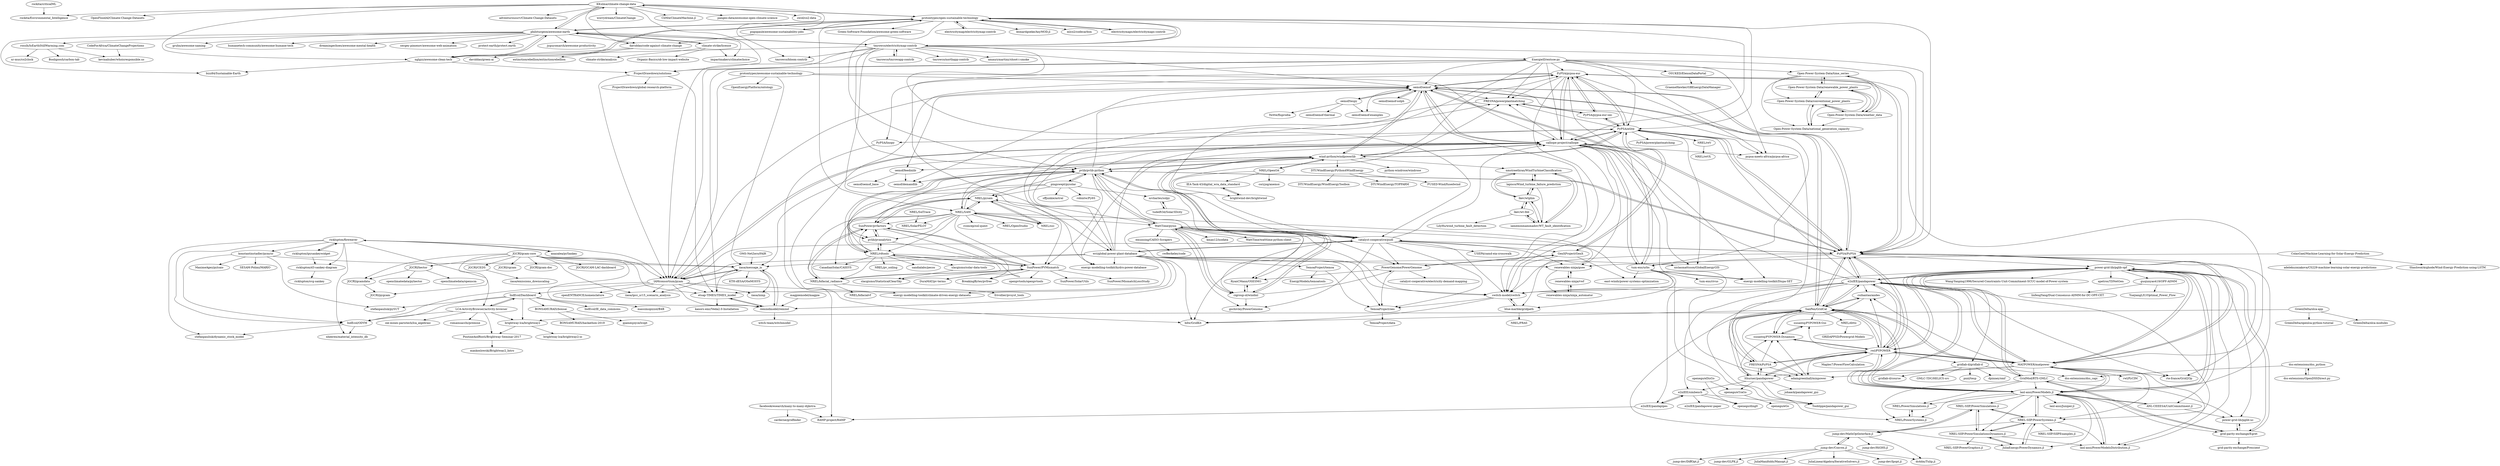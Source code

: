 digraph G {
"EnergieID/entsoe-py" -> "PyPSA/pypsa-eur"
"EnergieID/entsoe-py" -> "oemof/oemof"
"EnergieID/entsoe-py" -> "FRESNA/powerplantmatching"
"EnergieID/entsoe-py" -> "catalyst-cooperative/pudl"
"EnergieID/entsoe-py" -> "calliope-project/calliope"
"EnergieID/entsoe-py" -> "OSUKED/ElexonDataPortal"
"EnergieID/entsoe-py" -> "PyPSA/atlite"
"EnergieID/entsoe-py" -> "Open-Power-System-Data/time_series"
"EnergieID/entsoe-py" -> "PyPSA/PyPSA"
"EnergieID/entsoe-py" -> "etsap-TIMES/TIMES_model"
"EnergieID/entsoe-py" -> "wri/global-power-plant-database"
"EnergieID/entsoe-py" -> "pypsa-meets-africa/pypsa-africa"
"EnergieID/entsoe-py" -> "IAMconsortium/pyam"
"EnergieID/entsoe-py" -> "tum-ens/urbs"
"Open-Power-System-Data/renewable_power_plants" -> "Open-Power-System-Data/national_generation_capacity"
"Open-Power-System-Data/renewable_power_plants" -> "Open-Power-System-Data/weather_data"
"Open-Power-System-Data/renewable_power_plants" -> "Open-Power-System-Data/conventional_power_plants"
"Open-Power-System-Data/renewable_power_plants" -> "Open-Power-System-Data/time_series"
"PyPSA/PyPSA" -> "e2nIEE/pandapower"
"PyPSA/PyPSA" -> "SanPen/GridCal"
"PyPSA/PyPSA" -> "rwl/PYPOWER"
"PyPSA/PyPSA" -> "PyPSA/pypsa-eur"
"PyPSA/PyPSA" -> "PyPSA/atlite"
"PyPSA/PyPSA" -> "calliope-project/calliope"
"PyPSA/PyPSA" -> "MATPOWER/matpower"
"PyPSA/PyPSA" -> "lanl-ansi/PowerModels.jl"
"PyPSA/PyPSA" -> "oemof/oemof"
"PyPSA/PyPSA" -> "power-grid-lib/pglib-opf"
"PyPSA/PyPSA" -> "pvlib/pvlib-python"
"PyPSA/PyPSA" -> "rte-france/Grid2Op" ["e"=1]
"PyPSA/PyPSA" -> "tum-ens/urbs"
"PyPSA/PyPSA" -> "catalyst-cooperative/pudl"
"PyPSA/PyPSA" -> "switch-model/switch"
"PyPSA/pypsa-eur" -> "PyPSA/pypsa-eur-sec"
"PyPSA/pypsa-eur" -> "PyPSA/atlite"
"PyPSA/pypsa-eur" -> "pypsa-meets-africa/pypsa-africa"
"PyPSA/pypsa-eur" -> "PyPSA/PyPSA"
"PyPSA/pypsa-eur" -> "bdw/GridKit"
"PyPSA/pypsa-eur" -> "FRESNA/powerplantmatching"
"PyPSA/pypsa-eur" -> "switch-model/switch"
"PyPSA/pypsa-eur" -> "calliope-project/calliope"
"PyPSA/pypsa-eur" -> "energy-modelling-toolkit/Dispa-SET"
"PyPSA/pypsa-eur" -> "PyPSA/linopy"
"PyPSA/pypsa-eur" -> "oemof/oemof"
"catalyst-cooperative/pudl" -> "gschivley/PowerGenome"
"catalyst-cooperative/pudl" -> "WattTime/pyiso"
"catalyst-cooperative/pudl" -> "switch-model/switch"
"catalyst-cooperative/pudl" -> "wri/global-power-plant-database"
"catalyst-cooperative/pudl" -> "bdw/GridKit"
"catalyst-cooperative/pudl" -> "calliope-project/calliope"
"catalyst-cooperative/pudl" -> "renewables-ninja/gsee"
"catalyst-cooperative/pudl" -> "PowerGenome/PowerGenome"
"catalyst-cooperative/pudl" -> "USEPA/camd-eia-crosswalk"
"catalyst-cooperative/pudl" -> "TemoaProject/oeo"
"catalyst-cooperative/pudl" -> "PyPSA/PyPSA"
"catalyst-cooperative/pudl" -> "IAMconsortium/pyam"
"catalyst-cooperative/pudl" -> "FRESNA/powerplantmatching"
"catalyst-cooperative/pudl" -> "pvlib/pvlib-python"
"catalyst-cooperative/pudl" -> "GenXProject/GenX"
"electricitymaps/electricitymaps-contrib" -> "protontypes/open-sustainable-technology"
"oemof/tespy" -> "fwitte/fluprodia"
"oemof/tespy" -> "oemof/oemof"
"oemof/tespy" -> "oemof/oemof-examples"
"oemof/tespy" -> "oemof/oemof-thermal"
"pvlib/pvlib-python" -> "pvlib/pvanalytics"
"pvlib/pvlib-python" -> "NREL/rdtools"
"pvlib/pvlib-python" -> "wind-python/windpowerlib"
"pvlib/pvlib-python" -> "SunPower/pvfactors"
"pvlib/pvlib-python" -> "oemof/oemof"
"pvlib/pvlib-python" -> "pingswept/pysolar"
"pvlib/pvlib-python" -> "SunPower/PVMismatch"
"pvlib/pvlib-python" -> "NREL/SAM"
"pvlib/pvlib-python" -> "PyPSA/PyPSA"
"pvlib/pvlib-python" -> "cigroup-ol/windml"
"pvlib/pvlib-python" -> "WattTime/pyiso"
"pvlib/pvlib-python" -> "catalyst-cooperative/pudl"
"pvlib/pvlib-python" -> "calliope-project/calliope"
"pvlib/pvlib-python" -> "RyanCMann/OSESMO"
"pvlib/pvlib-python" -> "NREL/pysam"
"renewables-ninja/gsee" -> "renewables-ninja/vwf"
"renewables-ninja/gsee" -> "renewables-ninja/ninja_automator"
"ricklupton/floweaver" -> "ricklupton/ipysankeywidget"
"ricklupton/floweaver" -> "anazalea/pySankey"
"ricklupton/floweaver" -> "stefanpauliuk/dynamic_stock_model"
"ricklupton/floweaver" -> "ricklupton/d3-sankey-diagram"
"ricklupton/floweaver" -> "IndEcol/ODYM"
"ricklupton/floweaver" -> "konstantinstadler/pymrio"
"ricklupton/floweaver" -> "IAMconsortium/pyam"
"ricklupton/floweaver" -> "LCA-ActivityBrowser/activity-browser"
"ricklupton/floweaver" -> "nheeren/material_intensity_db"
"GreenDelta/olca-app" -> "GreenDelta/olca-modules"
"GreenDelta/olca-app" -> "GreenDelta/openlca-python-tutorial"
"GreenDelta/olca-app" -> "brightway-lca/brightway2"
"jump-dev/MathOptInterface.jl" -> "jump-dev/Convex.jl"
"jump-dev/MathOptInterface.jl" -> "ds4dm/Tulip.jl" ["e"=1]
"jump-dev/MathOptInterface.jl" -> "NREL-SIIP/PowerSimulations.jl"
"jump-dev/MathOptInterface.jl" -> "jump-dev/HiGHS.jl" ["e"=1]
"lapisco/Wind_turbine_failure_prediction" -> "lkev/wtphm"
"lapisco/Wind_turbine_failure_prediction" -> "nmstreethran/WindTurbineClassification"
"lapisco/Wind_turbine_failure_prediction" -> "iameminmammadov/WT_fault_identification"
"NREL/OpenOA" -> "IEA-Task-43/digital_wra_data_standard"
"NREL/OpenOA" -> "brightwind-dev/brightwind"
"NREL/OpenOA" -> "wind-python/windpowerlib"
"NREL/OpenOA" -> "coryjog/anemoi"
"KKulma/climate-change-data" -> "OpenFloodAI/Climate-Change-Datasets"
"KKulma/climate-change-data" -> "daviddao/code-against-climate-change"
"KKulma/climate-change-data" -> "protontypes/open-sustainable-technology"
"KKulma/climate-change-data" -> "adventuroussrv/Climate-Change-Datasets"
"KKulma/climate-change-data" -> "rockita/Environmental_Intelligence"
"KKulma/climate-change-data" -> "philsturgeon/awesome-earth"
"KKulma/climate-change-data" -> "ProjectDrawdown/solutions"
"KKulma/climate-change-data" -> "worrydream/ClimateChange" ["e"=1]
"KKulma/climate-change-data" -> "nglgzz/awesome-clean-tech"
"KKulma/climate-change-data" -> "CliMA/ClimateMachine.jl" ["e"=1]
"KKulma/climate-change-data" -> "pangeo-data/awesome-open-climate-science" ["e"=1]
"KKulma/climate-change-data" -> "owid/co2-data" ["e"=1]
"KKulma/climate-change-data" -> "tmrowco/bloom-contrib"
"NREL-SIIP/PowerSimulations.jl" -> "NREL-SIIP/PowerSystems.jl"
"NREL-SIIP/PowerSimulations.jl" -> "NREL-SIIP/PowerSimulationsDynamics.jl"
"NREL-SIIP/PowerSimulations.jl" -> "jump-dev/MathOptInterface.jl"
"e2nIEE/pandapower" -> "PyPSA/PyPSA"
"e2nIEE/pandapower" -> "SanPen/GridCal"
"e2nIEE/pandapower" -> "rwl/PYPOWER"
"e2nIEE/pandapower" -> "power-grid-lib/pglib-opf"
"e2nIEE/pandapower" -> "MATPOWER/matpower"
"e2nIEE/pandapower" -> "lanl-ansi/PowerModels.jl"
"e2nIEE/pandapower" -> "e2nIEE/pandapipes"
"e2nIEE/pandapower" -> "e2nIEE/simbench"
"e2nIEE/pandapower" -> "rte-france/Grid2Op" ["e"=1]
"e2nIEE/pandapower" -> "cuihantao/andes"
"e2nIEE/pandapower" -> "switch-model/switch"
"e2nIEE/pandapower" -> "NREL-SIIP/PowerSystems.jl"
"e2nIEE/pandapower" -> "Tooblippe/pandapower_gui"
"e2nIEE/pandapower" -> "calliope-project/calliope"
"e2nIEE/pandapower" -> "PyPSA/atlite"
"pingswept/pysolar" -> "pvlib/pvlib-python"
"pingswept/pysolar" -> "nrcharles/solpy"
"pingswept/pysolar" -> "sffjunkie/astral" ["e"=1]
"pingswept/pysolar" -> "pvlib/pvanalytics"
"pingswept/pysolar" -> "NREL/rdtools"
"pingswept/pysolar" -> "NREL/pysam"
"pingswept/pysolar" -> "robintw/Py6S" ["e"=1]
"protontypes/awesome-sustainable-technology" -> "IAMconsortium/pyam"
"protontypes/awesome-sustainable-technology" -> "oemof/oemof"
"protontypes/awesome-sustainable-technology" -> "OpenEnergyPlatform/ontology"
"protontypes/awesome-sustainable-technology" -> "iiasa/message_ix"
"protontypes/awesome-sustainable-technology" -> "calliope-project/calliope"
"nglgzz/awesome-clean-tech" -> "philsturgeon/awesome-earth"
"nglgzz/awesome-clean-tech" -> "bizz84/Sustainable-Earth"
"nglgzz/awesome-clean-tech" -> "ProjectDrawdown/solutions"
"nglgzz/awesome-clean-tech" -> "protontypes/open-sustainable-technology"
"protontypes/open-sustainable-technology" -> "philsturgeon/awesome-earth"
"protontypes/open-sustainable-technology" -> "KKulma/climate-change-data"
"protontypes/open-sustainable-technology" -> "pogopaule/awesome-sustainability-jobs"
"protontypes/open-sustainable-technology" -> "PyPSA/PyPSA"
"protontypes/open-sustainable-technology" -> "nglgzz/awesome-clean-tech"
"protontypes/open-sustainable-technology" -> "PyPSA/atlite"
"protontypes/open-sustainable-technology" -> "pvlib/pvlib-python"
"protontypes/open-sustainable-technology" -> "Green-Software-Foundation/awesome-green-software" ["e"=1]
"protontypes/open-sustainable-technology" -> "tmrowco/electricitymap-contrib"
"protontypes/open-sustainable-technology" -> "calliope-project/calliope"
"protontypes/open-sustainable-technology" -> "electricitymap/electricitymap-contrib"
"protontypes/open-sustainable-technology" -> "electricitymaps/electricitymaps-contrib"
"protontypes/open-sustainable-technology" -> "leonardgoeke/AnyMOD.jl"
"protontypes/open-sustainable-technology" -> "mlco2/codecarbon" ["e"=1]
"protontypes/open-sustainable-technology" -> "NREL/SAM"
"tmrowco/electricitymap-contrib" -> "tmrowco/tmrowapp-contrib"
"tmrowco/electricitymap-contrib" -> "philsturgeon/awesome-earth"
"tmrowco/electricitymap-contrib" -> "tmrowco/northapp-contrib"
"tmrowco/electricitymap-contrib" -> "protontypes/open-sustainable-technology"
"tmrowco/electricitymap-contrib" -> "PyPSA/PyPSA"
"tmrowco/electricitymap-contrib" -> "catalyst-cooperative/pudl"
"tmrowco/electricitymap-contrib" -> "tmrowco/bloom-contrib"
"tmrowco/electricitymap-contrib" -> "wri/global-power-plant-database"
"tmrowco/electricitymap-contrib" -> "EnergieID/entsoe-py"
"tmrowco/electricitymap-contrib" -> "amaurymartiny/shoot-i-smoke" ["e"=1]
"tmrowco/electricitymap-contrib" -> "ProjectDrawdown/solutions"
"tmrowco/electricitymap-contrib" -> "oemof/oemof"
"tmrowco/electricitymap-contrib" -> "nglgzz/awesome-clean-tech"
"tmrowco/electricitymap-contrib" -> "pvlib/pvlib-python"
"tmrowco/electricitymap-contrib" -> "IAMconsortium/pyam"
"JGCRI/gcam-core" -> "JGCRI/gcamdata"
"JGCRI/gcam-core" -> "JGCRI/hector"
"JGCRI/gcam-core" -> "JGCRI/pygcam"
"JGCRI/gcam-core" -> "remindmodel/remind"
"JGCRI/gcam-core" -> "IAMconsortium/pyam"
"JGCRI/gcam-core" -> "iiasa/message_ix"
"JGCRI/gcam-core" -> "JGCRI/rgcam"
"JGCRI/gcam-core" -> "etsap-TIMES/TIMES_model"
"JGCRI/gcam-core" -> "JGCRI/gcam-doc"
"JGCRI/gcam-core" -> "JGCRI/CEDS"
"JGCRI/gcam-core" -> "JGCRI/GCAM-LAC-dashboard"
"JGCRI/gcam-core" -> "iiasa/ipcc_sr15_scenario_analysis"
"NREL-SIIP/PowerSystems.jl" -> "NREL-SIIP/PowerSimulations.jl"
"NREL-SIIP/PowerSystems.jl" -> "NREL-SIIP/PowerSimulationsDynamics.jl"
"NREL-SIIP/PowerSystems.jl" -> "lanl-ansi/PowerModels.jl"
"NREL-SIIP/PowerSystems.jl" -> "JuliaEnergy/PowerDynamics.jl"
"NREL-SIIP/PowerSystems.jl" -> "NREL-SIIP/SIIPExamples.jl"
"NREL-SIIP/PowerSystems.jl" -> "lanl-ansi/PowerModelsDistribution.jl"
"NREL-SIIP/PowerSystems.jl" -> "jump-dev/MathOptInterface.jl"
"grid-parity-exchange/Egret" -> "grid-parity-exchange/Prescient"
"grid-parity-exchange/Egret" -> "power-grid-lib/pglib-uc"
"grid-parity-exchange/Egret" -> "power-grid-lib/pglib-opf"
"grid-parity-exchange/Egret" -> "GridMod/RTS-GMLC"
"NREL-SIIP/PowerSimulationsDynamics.jl" -> "NREL-SIIP/PowerSimulations.jl"
"NREL-SIIP/PowerSimulationsDynamics.jl" -> "NREL-SIIP/PowerSystems.jl"
"NREL-SIIP/PowerSimulationsDynamics.jl" -> "JuliaEnergy/PowerDynamics.jl"
"NREL-SIIP/PowerSimulationsDynamics.jl" -> "NREL-SIIP/PowerGraphics.jl"
"NREL-SIIP/PowerSimulationsDynamics.jl" -> "lanl-ansi/PowerModelsDistribution.jl"
"MATPOWER/matpower" -> "rwl/PYPOWER"
"MATPOWER/matpower" -> "power-grid-lib/pglib-opf"
"MATPOWER/matpower" -> "lanl-ansi/PowerModels.jl"
"MATPOWER/matpower" -> "SanPen/GridCal"
"MATPOWER/matpower" -> "e2nIEE/pandapower"
"MATPOWER/matpower" -> "PyPSA/PyPSA"
"MATPOWER/matpower" -> "GridMod/RTS-GMLC"
"MATPOWER/matpower" -> "cuihantao/andes"
"MATPOWER/matpower" -> "lthurner/pandapower"
"MATPOWER/matpower" -> "adamgreenhall/minpower"
"MATPOWER/matpower" -> "rwl/PyCIM"
"MATPOWER/matpower" -> "NREL-SIIP/PowerSystems.jl"
"MATPOWER/matpower" -> "rte-france/Grid2Op" ["e"=1]
"MATPOWER/matpower" -> "lanl-ansi/PowerModelsDistribution.jl"
"MATPOWER/matpower" -> "PyPSA/pypsa-eur"
"FRESNA/PyPSA" -> "lthurner/pandapower"
"FRESNA/PyPSA" -> "adamgreenhall/minpower"
"FRESNA/PyPSA" -> "susantoj/PYPOWER-Dynamics"
"FRESNA/PyPSA" -> "rwl/PYPOWER"
"FRESNA/PyPSA" -> "SanPen/GridCal"
"adamgreenhall/minpower" -> "susantoj/PYPOWER-Dynamics"
"WattTime/pyiso" -> "catalyst-cooperative/pudl"
"WattTime/pyiso" -> "emunsing/CAISO-Scrapers"
"WattTime/pyiso" -> "RyanCMann/OSESMO"
"WattTime/pyiso" -> "gschivley/PowerGenome"
"WattTime/pyiso" -> "kmax12/isodata"
"WattTime/pyiso" -> "cigroup-ol/windml"
"WattTime/pyiso" -> "bdw/GridKit"
"WattTime/pyiso" -> "PowerGenome/PowerGenome"
"WattTime/pyiso" -> "NREL/pysam"
"WattTime/pyiso" -> "switch-model/switch"
"WattTime/pyiso" -> "pvlib/pvlib-python"
"WattTime/pyiso" -> "WattTime/watttime-python-client"
"WattTime/pyiso" -> "blue-marble/gridpath"
"lkev/wt-fdd" -> "lkev/wtphm"
"lkev/wt-fdd" -> "iameminmammadov/WT_fault_identification"
"lkev/wt-fdd" -> "LilyHu/wind_turbine_fault_detection"
"lkev/wtphm" -> "lkev/wt-fdd"
"lkev/wtphm" -> "lapisco/Wind_turbine_failure_prediction"
"lkev/wtphm" -> "nmstreethran/WindTurbineClassification"
"lkev/wtphm" -> "iameminmammadov/WT_fault_identification"
"climate-strike/license" -> "Organic-Basics/ob-low-impact-website"
"climate-strike/license" -> "climate-strike/analysis"
"climate-strike/license" -> "philsturgeon/awesome-earth"
"climate-strike/license" -> "impactmakers/climatechoice"
"PyPSA/pypsa-eur-sec" -> "PyPSA/pypsa-eur"
"PyPSA/pypsa-eur-sec" -> "FRESNA/powerplantmatching"
"PyPSA/pypsa-eur-sec" -> "PyPSA/atlite"
"blue-marble/gridpath" -> "NREL/PRAS"
"blue-marble/gridpath" -> "switch-model/switch"
"oemof/oemof" -> "calliope-project/calliope"
"oemof/oemof" -> "tum-ens/urbs"
"oemof/oemof" -> "wind-python/windpowerlib"
"oemof/oemof" -> "oemof/demandlib"
"oemof/oemof" -> "oemof/oemof-solph"
"oemof/oemof" -> "oemof/tespy"
"oemof/oemof" -> "oemof/feedinlib"
"oemof/oemof" -> "FRESNA/PyPSA"
"oemof/oemof" -> "oemof/oemof-examples"
"oemof/oemof" -> "SanPen/GridCal"
"oemof/oemof" -> "IAMconsortium/pyam"
"oemof/oemof" -> "switch-model/switch"
"oemof/oemof" -> "PyPSA/PyPSA"
"oemof/oemof" -> "FRESNA/powerplantmatching"
"oemof/oemof" -> "PyPSA/pypsa-eur"
"openego/eTraGo" -> "openego/eGo"
"philsturgeon/awesome-earth" -> "protontypes/open-sustainable-technology"
"philsturgeon/awesome-earth" -> "nglgzz/awesome-clean-tech"
"philsturgeon/awesome-earth" -> "daviddao/code-against-climate-change"
"philsturgeon/awesome-earth" -> "KKulma/climate-change-data"
"philsturgeon/awesome-earth" -> "tmrowco/electricitymap-contrib"
"philsturgeon/awesome-earth" -> "rosslh/IsEarthStillWarming.com"
"philsturgeon/awesome-earth" -> "climate-strike/license"
"philsturgeon/awesome-earth" -> "gruhn/awesome-naming" ["e"=1]
"philsturgeon/awesome-earth" -> "bizz84/Sustainable-Earth"
"philsturgeon/awesome-earth" -> "humanetech-community/awesome-humane-tech" ["e"=1]
"philsturgeon/awesome-earth" -> "dreamingechoes/awesome-mental-health" ["e"=1]
"philsturgeon/awesome-earth" -> "impactmakers/climatechoice"
"philsturgeon/awesome-earth" -> "sergey-pimenov/awesome-web-animation" ["e"=1]
"philsturgeon/awesome-earth" -> "protect-earth/protect.earth"
"philsturgeon/awesome-earth" -> "jyguyomarch/awesome-productivity" ["e"=1]
"Open-Power-System-Data/time_series" -> "Open-Power-System-Data/weather_data"
"Open-Power-System-Data/time_series" -> "Open-Power-System-Data/national_generation_capacity"
"Open-Power-System-Data/time_series" -> "Open-Power-System-Data/renewable_power_plants"
"Open-Power-System-Data/time_series" -> "Open-Power-System-Data/conventional_power_plants"
"ricklupton/d3-sankey-diagram" -> "ricklupton/svg-sankey"
"cuihantao/andes" -> "SanPen/GridCal"
"cuihantao/andes" -> "susantoj/PYPOWER-Dynamics"
"renewables-ninja/ninja_automator" -> "renewables-ninja/vwf"
"DTUWindEnergy/Python4WindEnergy" -> "DTUWindEnergy/TOPFARM"
"DTUWindEnergy/Python4WindEnergy" -> "FUSED-Wind/fusedwind"
"DTUWindEnergy/Python4WindEnergy" -> "DTUWindEnergy/WindEnergyToolbox"
"cigroup-ol/windml" -> "RyanCMann/OSESMO"
"cigroup-ol/windml" -> "PowerGenome/PowerGenome"
"cigroup-ol/windml" -> "wind-python/windpowerlib"
"cigroup-ol/windml" -> "WattTime/pyiso"
"cigroup-ol/windml" -> "gschivley/PowerGenome"
"TemoaProject/temoa" -> "TemoaProject/oeo"
"TemoaProject/temoa" -> "EnergyModels/temoatools"
"NREL/SAM" -> "NREL/ssc"
"NREL/SAM" -> "NREL/pysam"
"NREL/SAM" -> "NREL/rdtools"
"NREL/SAM" -> "NREL/bifacial_radiance"
"NREL/SAM" -> "CanadianSolar/CASSYS"
"NREL/SAM" -> "pvlib/pvlib-python"
"NREL/SAM" -> "NREL/SolarPILOT"
"NREL/SAM" -> "SunPower/pvfactors"
"NREL/SAM" -> "SunPower/PVMismatch"
"NREL/SAM" -> "wind-python/windpowerlib"
"NREL/SAM" -> "NREL/PowerSystems.jl"
"NREL/SAM" -> "pvlib/pvanalytics"
"NREL/SAM" -> "rconcep/snl-quest" ["e"=1]
"NREL/SAM" -> "WattTime/pyiso"
"NREL/SAM" -> "NREL/OpenStudio" ["e"=1]
"emunsing/CAISO-Scrapers" -> "cwBerkeley/code"
"SanPen/GridCal" -> "rwl/PYPOWER"
"SanPen/GridCal" -> "e2nIEE/pandapower"
"SanPen/GridCal" -> "PyPSA/PyPSA"
"SanPen/GridCal" -> "lthurner/pandapower"
"SanPen/GridCal" -> "cuihantao/andes"
"SanPen/GridCal" -> "MATPOWER/matpower"
"SanPen/GridCal" -> "FRESNA/PyPSA"
"SanPen/GridCal" -> "susantoj/PYPOWER-Dynamics"
"SanPen/GridCal" -> "lanl-ansi/PowerModels.jl"
"SanPen/GridCal" -> "adamgreenhall/minpower"
"SanPen/GridCal" -> "JuliaEnergy/PowerDynamics.jl"
"SanPen/GridCal" -> "bdw/GridKit"
"SanPen/GridCal" -> "oemof/oemof"
"SanPen/GridCal" -> "NREL/ditto"
"SanPen/GridCal" -> "susantoj/PYPOWER-Gui"
"rwl/PYPOWER" -> "SanPen/GridCal"
"rwl/PYPOWER" -> "susantoj/PYPOWER-Dynamics"
"rwl/PYPOWER" -> "MATPOWER/matpower"
"rwl/PYPOWER" -> "lthurner/pandapower"
"rwl/PYPOWER" -> "e2nIEE/pandapower"
"rwl/PYPOWER" -> "lanl-ansi/PowerModels.jl"
"rwl/PYPOWER" -> "power-grid-lib/pglib-opf"
"rwl/PYPOWER" -> "susantoj/PYPOWER-Gui"
"rwl/PYPOWER" -> "PyPSA/PyPSA"
"rwl/PYPOWER" -> "adamgreenhall/minpower"
"rwl/PYPOWER" -> "FRESNA/PyPSA"
"rwl/PYPOWER" -> "Maples7/PowerFlowCalculation"
"rwl/PYPOWER" -> "gridlab-d/gridlab-d"
"rwl/PYPOWER" -> "GridMod/RTS-GMLC"
"rwl/PYPOWER" -> "cuihantao/andes"
"pogopaule/awesome-sustainability-jobs" -> "protontypes/open-sustainable-technology"
"pogopaule/awesome-sustainability-jobs" -> "daviddao/code-against-climate-change"
"susantoj/PYPOWER-Dynamics" -> "susantoj/PYPOWER-Gui"
"susantoj/PYPOWER-Dynamics" -> "rwl/PYPOWER"
"susantoj/PYPOWER-Gui" -> "susantoj/PYPOWER-Dynamics"
"iameminmammadov/WT_fault_identification" -> "lkev/wtphm"
"iameminmammadov/WT_fault_identification" -> "lkev/wt-fdd"
"iameminmammadov/WT_fault_identification" -> "nmstreethran/WindTurbineClassification"
"electricitymap/electricitymap-contrib" -> "protontypes/open-sustainable-technology"
"gridlab-d/gridlab-d" -> "dss-extensions/dss_capi"
"gridlab-d/gridlab-d" -> "GMLC-TDC/HELICS-src"
"gridlab-d/gridlab-d" -> "pnnl/tesp"
"gridlab-d/gridlab-d" -> "dpinney/omf"
"gridlab-d/gridlab-d" -> "gridlab-d/course"
"tum-ens/urbs" -> "calliope-project/calliope"
"tum-ens/urbs" -> "oemof/oemof"
"tum-ens/urbs" -> "adamgreenhall/minpower"
"tum-ens/urbs" -> "energy-modelling-toolkit/Dispa-SET"
"tum-ens/urbs" -> "switch-model/switch"
"tum-ens/urbs" -> "east-winds/power-systems-optimization"
"tum-ens/urbs" -> "blue-marble/gridpath"
"tum-ens/urbs" -> "tum-ens/rivus"
"ANL-CEEESA/UnitCommitment.jl" -> "power-grid-lib/pglib-uc"
"ANL-CEEESA/UnitCommitment.jl" -> "lanl-ansi/PowerModels.jl"
"guojunyao419/OPF-ADMM" -> "YuejiangLIU/Optimal_Power_Flow"
"guojunyao419/OPF-ADMM" -> "linfengYang/Dual-Consensus-ADMM-for-DC-OPF-CET"
"ColasGael/Machine-Learning-for-Solar-Energy-Prediction" -> "adelekuzmiakova/CS229-machine-learning-solar-energy-predictions"
"ColasGael/Machine-Learning-for-Solar-Energy-Prediction" -> "ShashwatArghode/Wind-Energy-Prediction-using-LSTM"
"ColasGael/Machine-Learning-for-Solar-Energy-Prediction" -> "renewables-ninja/gsee"
"lanl-ansi/PowerModels.jl" -> "power-grid-lib/pglib-opf"
"lanl-ansi/PowerModels.jl" -> "lanl-ansi/PowerModelsDistribution.jl"
"lanl-ansi/PowerModels.jl" -> "NREL/PowerSystems.jl"
"lanl-ansi/PowerModels.jl" -> "NREL-SIIP/PowerSystems.jl"
"lanl-ansi/PowerModels.jl" -> "rwl/PYPOWER"
"lanl-ansi/PowerModels.jl" -> "ANL-CEEESA/UnitCommitment.jl"
"lanl-ansi/PowerModels.jl" -> "MATPOWER/matpower"
"lanl-ansi/PowerModels.jl" -> "JuliaEnergy/PowerDynamics.jl"
"lanl-ansi/PowerModels.jl" -> "NREL-SIIP/PowerSimulations.jl"
"lanl-ansi/PowerModels.jl" -> "grid-parity-exchange/Egret"
"lanl-ansi/PowerModels.jl" -> "NREL/PowerSimulations.jl"
"lanl-ansi/PowerModels.jl" -> "SanPen/GridCal"
"lanl-ansi/PowerModels.jl" -> "e2nIEE/pandapower"
"lanl-ansi/PowerModels.jl" -> "NREL-SIIP/PowerSimulationsDynamics.jl"
"lanl-ansi/PowerModels.jl" -> "lanl-ansi/Juniper.jl" ["e"=1]
"LCA-ActivityBrowser/activity-browser" -> "IndEcol/Dashboard"
"LCA-ActivityBrowser/activity-browser" -> "brightway-lca/brightway2"
"LCA-ActivityBrowser/activity-browser" -> "oie-mines-paristech/lca_algebraic"
"LCA-ActivityBrowser/activity-browser" -> "romainsacchi/premise"
"LCA-ActivityBrowser/activity-browser" -> "PoutineAndRosti/Brightway-Seminar-2017"
"LCA-ActivityBrowser/activity-browser" -> "IndEcol/ODYM"
"daviddao/code-against-climate-change" -> "extinctionrebellion/extinctionrebellion"
"daviddao/code-against-climate-change" -> "daviddao/green-ai"
"PyPSA/atlite" -> "PyPSA/pypsa-eur-sec"
"PyPSA/atlite" -> "niclasmattsson/GlobalEnergyGIS"
"PyPSA/atlite" -> "PyPSA/pypsa-eur"
"PyPSA/atlite" -> "PyPSA/linopy"
"PyPSA/atlite" -> "FRESNA/powerplantmatching"
"PyPSA/atlite" -> "PyPSA/PyPSA"
"PyPSA/atlite" -> "PyPSA/powerplantmatching"
"PyPSA/atlite" -> "GenXProject/GenX"
"PyPSA/atlite" -> "NREL/reV"
"PyPSA/atlite" -> "wind-python/windpowerlib"
"PyPSA/atlite" -> "calliope-project/calliope"
"PyPSA/atlite" -> "pypsa-meets-africa/pypsa-africa"
"PyPSA/linopy" -> "RAMP-project/RAMP"
"SunPower/PVMismatch" -> "NREL/bifacial_radiance"
"SunPower/PVMismatch" -> "SunPower/MismatchLossStudy"
"SunPower/PVMismatch" -> "openpvtools/openpvtools"
"SunPower/PVMismatch" -> "SunPower/SolarUtils"
"SunPower/PVMismatch" -> "SunPower/pvfactors"
"SunPower/PVMismatch" -> "NREL/rdtools"
"SunPower/PVMismatch" -> "DuraMAT/pv-terms"
"SunPower/PVMismatch" -> "BreakingBytes/pvfree"
"NREL/rdtools" -> "pvlib/pvanalytics"
"NREL/rdtools" -> "SunPower/PVMismatch"
"NREL/rdtools" -> "SunPower/pvfactors"
"NREL/rdtools" -> "NREL/bifacial_radiance"
"NREL/rdtools" -> "sandialabs/pecos"
"NREL/rdtools" -> "slacgismo/solar-data-tools"
"NREL/rdtools" -> "NREL/pysam"
"NREL/rdtools" -> "slacgismo/StatisticalClearSky"
"NREL/rdtools" -> "CanadianSolar/CASSYS"
"NREL/rdtools" -> "pvlib/pvlib-python"
"NREL/rdtools" -> "NREL/pv_soiling"
"slacgismo/solar-data-tools" -> "slacgismo/StatisticalClearSky"
"OMS-NetZero/FAIR" -> "iiasa/message_ix"
"PowerGenome/PowerGenome" -> "GenXProject/GenX"
"PowerGenome/PowerGenome" -> "TemoaProject/oeo"
"PowerGenome/PowerGenome" -> "catalyst-cooperative/electricity-demand-mapping"
"PowerGenome/PowerGenome" -> "RyanCMann/OSESMO"
"anazalea/pySankey" -> "ricklupton/floweaver"
"oemof/feedinlib" -> "oemof/demandlib"
"oemof/feedinlib" -> "oemof/oemof_base"
"pvlib/pvanalytics" -> "NREL/rdtools"
"pvlib/pvanalytics" -> "SunPower/pvfactors"
"pvlib/pvanalytics" -> "DuraMAT/pv-terms"
"GenXProject/GenX" -> "PowerGenome/PowerGenome"
"GenXProject/GenX" -> "switch-model/switch"
"GenXProject/GenX" -> "PyPSA/atlite"
"GenXProject/GenX" -> "east-winds/power-systems-optimization"
"JuliaEnergy/PowerDynamics.jl" -> "NREL-SIIP/PowerSimulationsDynamics.jl"
"JuliaEnergy/PowerDynamics.jl" -> "NREL-SIIP/PowerSystems.jl"
"NREL/PowerSimulations.jl" -> "NREL/PowerSystems.jl"
"ProjectDrawdown/solutions" -> "ProjectDrawdown/global-research-platform"
"ProjectDrawdown/solutions" -> "IAMconsortium/pyam"
"ProjectDrawdown/solutions" -> "etsap-TIMES/TIMES_model"
"etsap-TIMES/TIMES_model" -> "remindmodel/remind"
"etsap-TIMES/TIMES_model" -> "kanors-emr/Veda2.0-Installation"
"power-grid-lib/pglib-opf" -> "lanl-ansi/PowerModels.jl"
"power-grid-lib/pglib-opf" -> "power-grid-lib/pglib-uc"
"power-grid-lib/pglib-opf" -> "grid-parity-exchange/Egret"
"power-grid-lib/pglib-opf" -> "MATPOWER/matpower"
"power-grid-lib/pglib-opf" -> "rwl/PYPOWER"
"power-grid-lib/pglib-opf" -> "GridMod/RTS-GMLC"
"power-grid-lib/pglib-opf" -> "e2nIEE/pandapower"
"power-grid-lib/pglib-opf" -> "ANL-CEEESA/UnitCommitment.jl"
"power-grid-lib/pglib-opf" -> "guojunyao419/OPF-ADMM"
"power-grid-lib/pglib-opf" -> "Wang-Yanping1996/Secured-Constraints-Unit-Commitment-SCUC-model-of-Power-system"
"power-grid-lib/pglib-opf" -> "gridlab-d/gridlab-d"
"power-grid-lib/pglib-opf" -> "switch-model/switch"
"power-grid-lib/pglib-opf" -> "apetros/TDNetGen"
"power-grid-lib/pglib-opf" -> "lanl-ansi/PowerModelsDistribution.jl"
"FRESNA/powerplantmatching" -> "PyPSA/pypsa-eur-sec"
"FRESNA/powerplantmatching" -> "energy-modelling-toolkit/hydro-power-database"
"wri/global-power-plant-database" -> "catalyst-cooperative/pudl"
"wri/global-power-plant-database" -> "IAMconsortium/pyam"
"wri/global-power-plant-database" -> "FRESNA/powerplantmatching"
"wri/global-power-plant-database" -> "etsap-TIMES/TIMES_model"
"wri/global-power-plant-database" -> "renewables-ninja/gsee"
"wri/global-power-plant-database" -> "switch-model/switch"
"wri/global-power-plant-database" -> "PyPSA/atlite"
"wri/global-power-plant-database" -> "calliope-project/calliope"
"wri/global-power-plant-database" -> "TemoaProject/temoa"
"wri/global-power-plant-database" -> "remindmodel/remind"
"wri/global-power-plant-database" -> "energy-modelling-toolkit/hydro-power-database"
"wri/global-power-plant-database" -> "energy-modelling-toolkit/climate-driven-energy-datasets"
"wri/global-power-plant-database" -> "TemoaProject/oeo"
"wri/global-power-plant-database" -> "iiasa/message_ix"
"wri/global-power-plant-database" -> "niclasmattsson/GlobalEnergyGIS"
"iiasa/message_ix" -> "remindmodel/remind"
"iiasa/message_ix" -> "IAMconsortium/pyam"
"iiasa/message_ix" -> "iiasa/ixmp"
"iiasa/message_ix" -> "iiasa/ipcc_sr15_scenario_analysis"
"iiasa/message_ix" -> "KTH-dESA/OSeMOSYS"
"iiasa/message_ix" -> "etsap-TIMES/TIMES_model"
"jump-dev/Convex.jl" -> "jump-dev/MathOptInterface.jl"
"jump-dev/Convex.jl" -> "jump-dev/DiffOpt.jl" ["e"=1]
"jump-dev/Convex.jl" -> "ds4dm/Tulip.jl" ["e"=1]
"jump-dev/Convex.jl" -> "jump-dev/GLPK.jl"
"jump-dev/Convex.jl" -> "JuliaManifolds/Manopt.jl" ["e"=1]
"jump-dev/Convex.jl" -> "JuliaLinearAlgebra/IterativeSolvers.jl" ["e"=1]
"jump-dev/Convex.jl" -> "jump-dev/Ipopt.jl"
"NREL/ssc" -> "NREL/SAM"
"NREL/ssc" -> "NREL/pysam"
"IndEcol/Dashboard" -> "IndEcol/ODYM"
"IndEcol/Dashboard" -> "LCA-ActivityBrowser/activity-browser"
"IndEcol/Dashboard" -> "brightway-lca/brightway2"
"IndEcol/Dashboard" -> "BONSAMURAIS/bonsai"
"IndEcol/Dashboard" -> "IndEcol/IE_data_commons"
"IndEcol/Dashboard" -> "stefanpauliuk/pySUT"
"IndEcol/Dashboard" -> "massimopizzol/B4B"
"IndEcol/ODYM" -> "nheeren/material_intensity_db"
"IndEcol/ODYM" -> "stefanpauliuk/dynamic_stock_model"
"JGCRI/CEDS" -> "iiasa/emissions_downscaling"
"SunPower/pvfactors" -> "NREL/bifacial_radiance"
"SunPower/pvfactors" -> "BreakingBytes/pvfree"
"SunPower/pvfactors" -> "pvlib/pvanalytics"
"SunPower/pvfactors" -> "SunPower/PVMismatch"
"SunPower/pvfactors" -> "NREL/pysam"
"wind-python/windpowerlib" -> "oemof/oemof"
"wind-python/windpowerlib" -> "oemof/feedinlib"
"wind-python/windpowerlib" -> "cigroup-ol/windml"
"wind-python/windpowerlib" -> "PyPSA/atlite"
"wind-python/windpowerlib" -> "calliope-project/calliope"
"wind-python/windpowerlib" -> "pvlib/pvlib-python"
"wind-python/windpowerlib" -> "DTUWindEnergy/Python4WindEnergy"
"wind-python/windpowerlib" -> "NREL/OpenOA"
"wind-python/windpowerlib" -> "PyPSA/pypsa-eur"
"wind-python/windpowerlib" -> "nmstreethran/WindTurbineClassification"
"wind-python/windpowerlib" -> "oemof/demandlib"
"wind-python/windpowerlib" -> "python-windrose/windrose" ["e"=1]
"IAMconsortium/pyam" -> "iiasa/message_ix"
"IAMconsortium/pyam" -> "iiasa/ipcc_sr15_scenario_analysis"
"IAMconsortium/pyam" -> "calliope-project/calliope"
"IAMconsortium/pyam" -> "remindmodel/remind"
"IAMconsortium/pyam" -> "etsap-TIMES/TIMES_model"
"IAMconsortium/pyam" -> "iiasa/ixmp"
"IAMconsortium/pyam" -> "IndEcol/ODYM"
"IAMconsortium/pyam" -> "openENTRANCE/nomenclature"
"IAMconsortium/pyam" -> "energy-modelling-toolkit/climate-driven-energy-datasets"
"IAMconsortium/pyam" -> "IndEcol/Dashboard"
"brightway-lca/brightway2" -> "brightway-lca/brightway2-io"
"brightway-lca/brightway2" -> "PoutineAndRosti/Brightway-Seminar-2017"
"PoutineAndRosti/Brightway-Seminar-2017" -> "maxkoslowski/Brightway2_Intro"
"rockita/criticalML" -> "rockita/Environmental_Intelligence"
"ricklupton/ipysankeywidget" -> "ricklupton/d3-sankey-diagram"
"ricklupton/ipysankeywidget" -> "ricklupton/floweaver"
"BONSAMURAIS/bonsai" -> "pjamesjoyce/lcopt"
"BONSAMURAIS/bonsai" -> "BONSAMURAIS/hackathon-2019"
"oemof/oemof-solph" -> "oemof/oemof"
"lthurner/pandapower" -> "FRESNA/PyPSA"
"lthurner/pandapower" -> "susantoj/PYPOWER-Dynamics"
"lthurner/pandapower" -> "rwl/PYPOWER"
"lthurner/pandapower" -> "SanPen/GridCal"
"lthurner/pandapower" -> "johaack/pandapower_gui"
"lthurner/pandapower" -> "e2nIEE/simbench"
"lthurner/pandapower" -> "Tooblippe/pandapower_gui"
"lthurner/pandapower" -> "openego/eTraGo"
"power-grid-lib/pglib-uc" -> "grid-parity-exchange/Egret"
"calliope-project/calliope" -> "tum-ens/urbs"
"calliope-project/calliope" -> "oemof/oemof"
"calliope-project/calliope" -> "IAMconsortium/pyam"
"calliope-project/calliope" -> "renewables-ninja/gsee"
"calliope-project/calliope" -> "FRESNA/powerplantmatching"
"calliope-project/calliope" -> "PyPSA/PyPSA"
"calliope-project/calliope" -> "switch-model/switch"
"calliope-project/calliope" -> "PyPSA/pypsa-eur"
"calliope-project/calliope" -> "PyPSA/atlite"
"calliope-project/calliope" -> "energy-modelling-toolkit/hydro-power-database"
"calliope-project/calliope" -> "iiasa/message_ix"
"calliope-project/calliope" -> "wind-python/windpowerlib"
"calliope-project/calliope" -> "energy-modelling-toolkit/Dispa-SET"
"calliope-project/calliope" -> "niclasmattsson/GlobalEnergyGIS"
"calliope-project/calliope" -> "pypsa-meets-africa/pypsa-africa"
"NREL/PowerSystems.jl" -> "NREL/PowerSimulations.jl"
"NREL/ditto" -> "GRIDAPPSD/Powergrid-Models"
"lanl-ansi/PowerModelsDistribution.jl" -> "lanl-ansi/PowerModels.jl"
"e2nIEE/pandapipes" -> "e2nIEE/simbench"
"e2nIEE/pandapipes" -> "RAMP-project/RAMP"
"GridMod/RTS-GMLC" -> "grid-parity-exchange/Egret"
"GridMod/RTS-GMLC" -> "power-grid-lib/pglib-uc"
"GridMod/RTS-GMLC" -> "power-grid-lib/pglib-opf"
"GridMod/RTS-GMLC" -> "NREL/PowerSimulations.jl"
"GridMod/RTS-GMLC" -> "NREL/PowerSystems.jl"
"GridMod/RTS-GMLC" -> "lanl-ansi/PowerModels.jl"
"magpiemodel/magpie" -> "remindmodel/remind"
"tmrowco/tmrowapp-contrib" -> "tmrowco/electricitymap-contrib"
"konstantinstadler/pymrio" -> "MaximeAgez/pylcaio"
"konstantinstadler/pymrio" -> "SESAM-Polimi/MARIO"
"konstantinstadler/pymrio" -> "IndEcol/ODYM"
"konstantinstadler/pymrio" -> "iiasa/message_ix"
"konstantinstadler/pymrio" -> "stefanpauliuk/pySUT"
"RyanCMann/OSESMO" -> "cigroup-ol/windml"
"Open-Power-System-Data/weather_data" -> "Open-Power-System-Data/renewable_power_plants"
"Open-Power-System-Data/weather_data" -> "Open-Power-System-Data/national_generation_capacity"
"Open-Power-System-Data/weather_data" -> "Open-Power-System-Data/conventional_power_plants"
"Open-Power-System-Data/weather_data" -> "Open-Power-System-Data/time_series"
"NREL/SolTrace" -> "NREL/SolarPILOT"
"TemoaProject/oeo" -> "TemoaProject/data"
"e2nIEE/simbench" -> "e2nIEE/pandapower-paper"
"e2nIEE/simbench" -> "openego/ding0"
"e2nIEE/simbench" -> "Tooblippe/pandapower_gui"
"e2nIEE/simbench" -> "e2nIEE/pandapipes"
"switch-model/switch" -> "blue-marble/gridpath"
"switch-model/switch" -> "TemoaProject/oeo"
"switch-model/switch" -> "bdw/GridKit"
"facebookresearch/many-to-many-dijkstra" -> "carderne/gridfinder"
"facebookresearch/many-to-many-dijkstra" -> "RAMP-project/RAMP"
"NREL/pysam" -> "SunPower/pvfactors"
"NREL/pysam" -> "NREL/SAM"
"NREL/pysam" -> "SunPower/PVMismatch"
"NREL/pysam" -> "NREL/ssc"
"dss-extensions/dss_python" -> "dss-extensions/dss_capi"
"dss-extensions/dss_python" -> "dss-extensions/OpenDSSDirect.py"
"OSUKED/ElexonDataPortal" -> "GraemeHawker/GBEnergyDataManager"
"Open-Power-System-Data/conventional_power_plants" -> "Open-Power-System-Data/national_generation_capacity"
"Open-Power-System-Data/conventional_power_plants" -> "Open-Power-System-Data/renewable_power_plants"
"Open-Power-System-Data/conventional_power_plants" -> "Open-Power-System-Data/weather_data"
"JGCRI/hector" -> "openclimatedata/pyhector"
"JGCRI/hector" -> "openclimatedata/openscm"
"JGCRI/hector" -> "JGCRI/gcamdata"
"CodeForAfrica/ClimateChangeProjections" -> "kevinahuber/whoisresponsible.us"
"nrcharles/solpy" -> "tudelft3d/Solar3Dcity"
"NREL/bifacial_radiance" -> "SunPower/PVMismatch"
"NREL/bifacial_radiance" -> "SunPower/pvfactors"
"NREL/bifacial_radiance" -> "NREL/bifacialvf"
"NREL/bifacial_radiance" -> "frivollier/pvsyst_tools"
"remindmodel/remind" -> "iiasa/message_ix"
"remindmodel/remind" -> "etsap-TIMES/TIMES_model"
"remindmodel/remind" -> "witch-team/witchmodel"
"rosslh/IsEarthStillWarming.com" -> "xr-muc/co2clock"
"rosslh/IsEarthStillWarming.com" -> "kevinahuber/whoisresponsible.us"
"rosslh/IsEarthStillWarming.com" -> "Booligoosh/carbon-tab"
"NREL/reV" -> "NREL/reVX"
"nmstreethran/WindTurbineClassification" -> "lkev/wtphm"
"nmstreethran/WindTurbineClassification" -> "lapisco/Wind_turbine_failure_prediction"
"nmstreethran/WindTurbineClassification" -> "iameminmammadov/WT_fault_identification"
"dss-extensions/OpenDSSDirect.py" -> "dss-extensions/dss_python"
"IEA-Task-43/digital_wra_data_standard" -> "brightwind-dev/brightwind"
"brightwind-dev/brightwind" -> "IEA-Task-43/digital_wra_data_standard"
"JGCRI/gcamdata" -> "JGCRI/pygcam"
"openego/eDisGo" -> "openego/eTraGo"
"openego/eDisGo" -> "openego/ding0"
"tudelft3d/Solar3Dcity" -> "nrcharles/solpy"
"Open-Power-System-Data/national_generation_capacity" -> "Open-Power-System-Data/conventional_power_plants"
"renewables-ninja/vwf" -> "renewables-ninja/ninja_automator"
"renewables-ninja/vwf" -> "renewables-ninja/gsee"
"EnergieID/entsoe-py" ["l"="25.891,-18.809"]
"PyPSA/pypsa-eur" ["l"="25.952,-18.824"]
"oemof/oemof" ["l"="25.952,-18.81"]
"FRESNA/powerplantmatching" ["l"="25.923,-18.792"]
"catalyst-cooperative/pudl" ["l"="25.912,-18.829"]
"calliope-project/calliope" ["l"="25.926,-18.804"]
"OSUKED/ElexonDataPortal" ["l"="25.869,-18.78"]
"PyPSA/atlite" ["l"="25.938,-18.816"]
"Open-Power-System-Data/time_series" ["l"="25.746,-18.861"]
"PyPSA/PyPSA" ["l"="25.968,-18.842"]
"etsap-TIMES/TIMES_model" ["l"="25.855,-18.756"]
"wri/global-power-plant-database" ["l"="25.895,-18.785"]
"pypsa-meets-africa/pypsa-africa" ["l"="25.912,-18.81"]
"IAMconsortium/pyam" ["l"="25.868,-18.752"]
"tum-ens/urbs" ["l"="25.939,-18.833"]
"Open-Power-System-Data/renewable_power_plants" ["l"="25.722,-18.879"]
"Open-Power-System-Data/national_generation_capacity" ["l"="25.726,-18.868"]
"Open-Power-System-Data/weather_data" ["l"="25.717,-18.862"]
"Open-Power-System-Data/conventional_power_plants" ["l"="25.708,-18.873"]
"e2nIEE/pandapower" ["l"="26.013,-18.847"]
"SanPen/GridCal" ["l"="26.015,-18.863"]
"rwl/PYPOWER" ["l"="26.033,-18.866"]
"MATPOWER/matpower" ["l"="26.034,-18.848"]
"lanl-ansi/PowerModels.jl" ["l"="26.059,-18.854"]
"power-grid-lib/pglib-opf" ["l"="26.051,-18.832"]
"pvlib/pvlib-python" ["l"="25.912,-18.882"]
"rte-france/Grid2Op" ["l"="24.454,31.991"]
"switch-model/switch" ["l"="25.95,-18.841"]
"PyPSA/pypsa-eur-sec" ["l"="25.944,-18.795"]
"bdw/GridKit" ["l"="25.96,-18.858"]
"energy-modelling-toolkit/Dispa-SET" ["l"="25.926,-18.822"]
"PyPSA/linopy" ["l"="25.972,-18.876"]
"gschivley/PowerGenome" ["l"="25.918,-18.861"]
"WattTime/pyiso" ["l"="25.938,-18.884"]
"renewables-ninja/gsee" ["l"="25.946,-18.752"]
"PowerGenome/PowerGenome" ["l"="25.903,-18.86"]
"USEPA/camd-eia-crosswalk" ["l"="25.903,-18.8"]
"TemoaProject/oeo" ["l"="25.892,-18.825"]
"GenXProject/GenX" ["l"="25.918,-18.844"]
"electricitymaps/electricitymaps-contrib" ["l"="25.811,-18.891"]
"protontypes/open-sustainable-technology" ["l"="25.837,-18.87"]
"oemof/tespy" ["l"="25.995,-18.773"]
"fwitte/fluprodia" ["l"="26.017,-18.753"]
"oemof/oemof-examples" ["l"="25.974,-18.776"]
"oemof/oemof-thermal" ["l"="26.025,-18.765"]
"pvlib/pvanalytics" ["l"="25.9,-18.93"]
"NREL/rdtools" ["l"="25.918,-18.946"]
"wind-python/windpowerlib" ["l"="25.967,-18.806"]
"SunPower/pvfactors" ["l"="25.914,-18.935"]
"pingswept/pysolar" ["l"="25.879,-18.933"]
"SunPower/PVMismatch" ["l"="25.9,-18.948"]
"NREL/SAM" ["l"="25.927,-18.913"]
"cigroup-ol/windml" ["l"="25.938,-18.857"]
"RyanCMann/OSESMO" ["l"="25.927,-18.872"]
"NREL/pysam" ["l"="25.911,-18.919"]
"renewables-ninja/vwf" ["l"="25.95,-18.73"]
"renewables-ninja/ninja_automator" ["l"="25.96,-18.72"]
"ricklupton/floweaver" ["l"="25.804,-18.645"]
"ricklupton/ipysankeywidget" ["l"="25.785,-18.619"]
"anazalea/pySankey" ["l"="25.813,-18.611"]
"stefanpauliuk/dynamic_stock_model" ["l"="25.789,-18.662"]
"ricklupton/d3-sankey-diagram" ["l"="25.784,-18.596"]
"IndEcol/ODYM" ["l"="25.804,-18.682"]
"konstantinstadler/pymrio" ["l"="25.828,-18.675"]
"LCA-ActivityBrowser/activity-browser" ["l"="25.76,-18.653"]
"nheeren/material_intensity_db" ["l"="25.802,-18.664"]
"GreenDelta/olca-app" ["l"="25.694,-18.593"]
"GreenDelta/olca-modules" ["l"="25.669,-18.583"]
"GreenDelta/openlca-python-tutorial" ["l"="25.685,-18.568"]
"brightway-lca/brightway2" ["l"="25.732,-18.631"]
"jump-dev/MathOptInterface.jl" ["l"="26.166,-18.841"]
"jump-dev/Convex.jl" ["l"="26.209,-18.837"]
"ds4dm/Tulip.jl" ["l"="27.906,41.881"]
"NREL-SIIP/PowerSimulations.jl" ["l"="26.129,-18.846"]
"jump-dev/HiGHS.jl" ["l"="27.855,41.872"]
"lapisco/Wind_turbine_failure_prediction" ["l"="25.982,-18.676"]
"lkev/wtphm" ["l"="25.996,-18.668"]
"nmstreethran/WindTurbineClassification" ["l"="25.984,-18.696"]
"iameminmammadov/WT_fault_identification" ["l"="25.984,-18.662"]
"NREL/OpenOA" ["l"="25.996,-18.751"]
"IEA-Task-43/digital_wra_data_standard" ["l"="26.021,-18.721"]
"brightwind-dev/brightwind" ["l"="26.005,-18.721"]
"coryjog/anemoi" ["l"="26.021,-18.735"]
"KKulma/climate-change-data" ["l"="25.773,-18.873"]
"OpenFloodAI/Climate-Change-Datasets" ["l"="25.729,-18.906"]
"daviddao/code-against-climate-change" ["l"="25.756,-18.911"]
"adventuroussrv/Climate-Change-Datasets" ["l"="25.745,-18.891"]
"rockita/Environmental_Intelligence" ["l"="25.693,-18.927"]
"philsturgeon/awesome-earth" ["l"="25.762,-18.842"]
"ProjectDrawdown/solutions" ["l"="25.815,-18.797"]
"worrydream/ClimateChange" ["l"="16.876,-31.807"]
"nglgzz/awesome-clean-tech" ["l"="25.794,-18.839"]
"CliMA/ClimateMachine.jl" ["l"="17.391,39.004"]
"pangeo-data/awesome-open-climate-science" ["l"="18.887,28.104"]
"owid/co2-data" ["l"="18.799,42.697"]
"tmrowco/bloom-contrib" ["l"="25.807,-18.857"]
"NREL-SIIP/PowerSystems.jl" ["l"="26.099,-18.849"]
"NREL-SIIP/PowerSimulationsDynamics.jl" ["l"="26.112,-18.863"]
"e2nIEE/pandapipes" ["l"="26.01,-18.918"]
"e2nIEE/simbench" ["l"="26.029,-18.919"]
"cuihantao/andes" ["l"="26.043,-18.875"]
"Tooblippe/pandapower_gui" ["l"="26.014,-18.9"]
"nrcharles/solpy" ["l"="25.847,-18.984"]
"sffjunkie/astral" ["l"="17.109,36.415"]
"robintw/Py6S" ["l"="19.73,27.278"]
"protontypes/awesome-sustainable-technology" ["l"="25.914,-18.746"]
"OpenEnergyPlatform/ontology" ["l"="25.927,-18.708"]
"iiasa/message_ix" ["l"="25.88,-18.73"]
"bizz84/Sustainable-Earth" ["l"="25.754,-18.809"]
"pogopaule/awesome-sustainability-jobs" ["l"="25.793,-18.914"]
"Green-Software-Foundation/awesome-green-software" ["l"="-25.986,10.256"]
"tmrowco/electricitymap-contrib" ["l"="25.848,-18.825"]
"electricitymap/electricitymap-contrib" ["l"="25.828,-18.918"]
"leonardgoeke/AnyMOD.jl" ["l"="25.843,-18.897"]
"mlco2/codecarbon" ["l"="-26.026,10.257"]
"tmrowco/tmrowapp-contrib" ["l"="25.815,-18.818"]
"tmrowco/northapp-contrib" ["l"="25.809,-18.778"]
"amaurymartiny/shoot-i-smoke" ["l"="21.505,-30.087"]
"JGCRI/gcam-core" ["l"="25.872,-18.689"]
"JGCRI/gcamdata" ["l"="25.872,-18.645"]
"JGCRI/hector" ["l"="25.877,-18.624"]
"JGCRI/pygcam" ["l"="25.876,-18.659"]
"remindmodel/remind" ["l"="25.857,-18.733"]
"JGCRI/rgcam" ["l"="25.857,-18.668"]
"JGCRI/gcam-doc" ["l"="25.891,-18.668"]
"JGCRI/CEDS" ["l"="25.901,-18.647"]
"JGCRI/GCAM-LAC-dashboard" ["l"="25.869,-18.67"]
"iiasa/ipcc_sr15_scenario_analysis" ["l"="25.869,-18.711"]
"JuliaEnergy/PowerDynamics.jl" ["l"="26.087,-18.867"]
"NREL-SIIP/SIIPExamples.jl" ["l"="26.142,-18.858"]
"lanl-ansi/PowerModelsDistribution.jl" ["l"="26.081,-18.851"]
"grid-parity-exchange/Egret" ["l"="26.074,-18.82"]
"grid-parity-exchange/Prescient" ["l"="26.11,-18.808"]
"power-grid-lib/pglib-uc" ["l"="26.089,-18.816"]
"GridMod/RTS-GMLC" ["l"="26.066,-18.842"]
"NREL-SIIP/PowerGraphics.jl" ["l"="26.141,-18.876"]
"lthurner/pandapower" ["l"="26.029,-18.894"]
"adamgreenhall/minpower" ["l"="25.996,-18.858"]
"rwl/PyCIM" ["l"="26.082,-18.887"]
"FRESNA/PyPSA" ["l"="26.002,-18.873"]
"susantoj/PYPOWER-Dynamics" ["l"="26.021,-18.881"]
"emunsing/CAISO-Scrapers" ["l"="25.966,-18.937"]
"kmax12/isodata" ["l"="25.958,-18.922"]
"WattTime/watttime-python-client" ["l"="25.952,-18.905"]
"blue-marble/gridpath" ["l"="25.955,-18.872"]
"lkev/wt-fdd" ["l"="25.998,-18.644"]
"LilyHu/wind_turbine_fault_detection" ["l"="26.006,-18.621"]
"climate-strike/license" ["l"="25.693,-18.841"]
"Organic-Basics/ob-low-impact-website" ["l"="25.639,-18.847"]
"climate-strike/analysis" ["l"="25.667,-18.842"]
"impactmakers/climatechoice" ["l"="25.718,-18.834"]
"NREL/PRAS" ["l"="25.972,-18.903"]
"oemof/demandlib" ["l"="25.979,-18.79"]
"oemof/oemof-solph" ["l"="25.988,-18.806"]
"oemof/feedinlib" ["l"="25.998,-18.794"]
"openego/eTraGo" ["l"="26.058,-18.943"]
"openego/eGo" ["l"="26.079,-18.965"]
"rosslh/IsEarthStillWarming.com" ["l"="25.689,-18.804"]
"gruhn/awesome-naming" ["l"="27.409,-19.428"]
"humanetech-community/awesome-humane-tech" ["l"="-27.964,-21.649"]
"dreamingechoes/awesome-mental-health" ["l"="27.501,-19.496"]
"sergey-pimenov/awesome-web-animation" ["l"="27.414,-19.312"]
"protect-earth/protect.earth" ["l"="25.733,-18.82"]
"jyguyomarch/awesome-productivity" ["l"="27.484,-19.473"]
"ricklupton/svg-sankey" ["l"="25.777,-18.573"]
"DTUWindEnergy/Python4WindEnergy" ["l"="26.043,-18.753"]
"DTUWindEnergy/TOPFARM" ["l"="26.074,-18.73"]
"FUSED-Wind/fusedwind" ["l"="26.07,-18.746"]
"DTUWindEnergy/WindEnergyToolbox" ["l"="26.057,-18.729"]
"TemoaProject/temoa" ["l"="25.865,-18.796"]
"EnergyModels/temoatools" ["l"="25.844,-18.784"]
"NREL/ssc" ["l"="25.897,-18.913"]
"NREL/bifacial_radiance" ["l"="25.91,-18.965"]
"CanadianSolar/CASSYS" ["l"="25.939,-18.944"]
"NREL/SolarPILOT" ["l"="25.952,-18.965"]
"NREL/PowerSystems.jl" ["l"="26.042,-18.89"]
"rconcep/snl-quest" ["l"="25.324,-18.737"]
"NREL/OpenStudio" ["l"="-19.069,37.294"]
"cwBerkeley/code" ["l"="25.978,-18.962"]
"NREL/ditto" ["l"="26.059,-18.916"]
"susantoj/PYPOWER-Gui" ["l"="26.01,-18.889"]
"Maples7/PowerFlowCalculation" ["l"="26.066,-18.901"]
"gridlab-d/gridlab-d" ["l"="26.114,-18.9"]
"dss-extensions/dss_capi" ["l"="26.153,-18.937"]
"GMLC-TDC/HELICS-src" ["l"="26.137,-18.923"]
"pnnl/tesp" ["l"="26.145,-18.905"]
"dpinney/omf" ["l"="26.165,-18.915"]
"gridlab-d/course" ["l"="26.121,-18.925"]
"east-winds/power-systems-optimization" ["l"="25.893,-18.846"]
"tum-ens/rivus" ["l"="25.976,-18.824"]
"ANL-CEEESA/UnitCommitment.jl" ["l"="26.085,-18.833"]
"guojunyao419/OPF-ADMM" ["l"="26.108,-18.789"]
"YuejiangLIU/Optimal_Power_Flow" ["l"="26.134,-18.781"]
"linfengYang/Dual-Consensus-ADMM-for-DC-OPF-CET" ["l"="26.128,-18.767"]
"ColasGael/Machine-Learning-for-Solar-Energy-Prediction" ["l"="26.015,-18.689"]
"adelekuzmiakova/CS229-machine-learning-solar-energy-predictions" ["l"="26.03,-18.659"]
"ShashwatArghode/Wind-Energy-Prediction-using-LSTM" ["l"="26.05,-18.667"]
"NREL/PowerSimulations.jl" ["l"="26.066,-18.877"]
"lanl-ansi/Juniper.jl" ["l"="27.933,41.838"]
"IndEcol/Dashboard" ["l"="25.77,-18.681"]
"oie-mines-paristech/lca_algebraic" ["l"="25.753,-18.63"]
"romainsacchi/premise" ["l"="25.737,-18.652"]
"PoutineAndRosti/Brightway-Seminar-2017" ["l"="25.72,-18.642"]
"extinctionrebellion/extinctionrebellion" ["l"="25.75,-18.937"]
"daviddao/green-ai" ["l"="25.734,-18.948"]
"niclasmattsson/GlobalEnergyGIS" ["l"="25.927,-18.778"]
"PyPSA/powerplantmatching" ["l"="25.948,-18.78"]
"NREL/reV" ["l"="25.959,-18.766"]
"RAMP-project/RAMP" ["l"="26.003,-18.944"]
"SunPower/MismatchLossStudy" ["l"="25.891,-18.972"]
"openpvtools/openpvtools" ["l"="25.881,-18.985"]
"SunPower/SolarUtils" ["l"="25.875,-18.968"]
"DuraMAT/pv-terms" ["l"="25.884,-18.954"]
"BreakingBytes/pvfree" ["l"="25.92,-18.96"]
"sandialabs/pecos" ["l"="25.934,-18.991"]
"slacgismo/solar-data-tools" ["l"="25.91,-18.985"]
"slacgismo/StatisticalClearSky" ["l"="25.923,-18.977"]
"NREL/pv_soiling" ["l"="25.934,-18.97"]
"OMS-NetZero/FAIR" ["l"="25.904,-18.69"]
"catalyst-cooperative/electricity-demand-mapping" ["l"="25.879,-18.875"]
"oemof/oemof_base" ["l"="26.025,-18.784"]
"ProjectDrawdown/global-research-platform" ["l"="25.786,-18.782"]
"kanors-emr/Veda2.0-Installation" ["l"="25.825,-18.749"]
"Wang-Yanping1996/Secured-Constraints-Unit-Commitment-SCUC-model-of-Power-system" ["l"="26.078,-18.794"]
"apetros/TDNetGen" ["l"="26.061,-18.801"]
"energy-modelling-toolkit/hydro-power-database" ["l"="25.912,-18.772"]
"energy-modelling-toolkit/climate-driven-energy-datasets" ["l"="25.876,-18.767"]
"iiasa/ixmp" ["l"="25.857,-18.72"]
"KTH-dESA/OSeMOSYS" ["l"="25.892,-18.706"]
"jump-dev/DiffOpt.jl" ["l"="27.907,41.864"]
"jump-dev/GLPK.jl" ["l"="26.236,-18.822"]
"JuliaManifolds/Manopt.jl" ["l"="-10.514,27.209"]
"JuliaLinearAlgebra/IterativeSolvers.jl" ["l"="-10.47,27.26"]
"jump-dev/Ipopt.jl" ["l"="26.241,-18.847"]
"BONSAMURAIS/bonsai" ["l"="25.722,-18.68"]
"IndEcol/IE_data_commons" ["l"="25.75,-18.694"]
"stefanpauliuk/pySUT" ["l"="25.793,-18.677"]
"massimopizzol/B4B" ["l"="25.748,-18.677"]
"iiasa/emissions_downscaling" ["l"="25.914,-18.625"]
"python-windrose/windrose" ["l"="18.919,28.054"]
"openENTRANCE/nomenclature" ["l"="25.84,-18.74"]
"brightway-lca/brightway2-io" ["l"="25.72,-18.614"]
"maxkoslowski/Brightway2_Intro" ["l"="25.694,-18.634"]
"rockita/criticalML" ["l"="25.65,-18.956"]
"pjamesjoyce/lcopt" ["l"="25.695,-18.685"]
"BONSAMURAIS/hackathon-2019" ["l"="25.702,-18.671"]
"johaack/pandapower_gui" ["l"="26.043,-18.916"]
"GRIDAPPSD/Powergrid-Models" ["l"="26.083,-18.939"]
"magpiemodel/magpie" ["l"="25.828,-18.709"]
"MaximeAgez/pylcaio" ["l"="25.833,-18.644"]
"SESAM-Polimi/MARIO" ["l"="25.836,-18.657"]
"NREL/SolTrace" ["l"="25.964,-18.997"]
"TemoaProject/data" ["l"="25.875,-18.838"]
"e2nIEE/pandapower-paper" ["l"="26.033,-18.943"]
"openego/ding0" ["l"="26.045,-18.956"]
"facebookresearch/many-to-many-dijkstra" ["l"="26.026,-19.006"]
"carderne/gridfinder" ["l"="26.037,-19.037"]
"dss-extensions/dss_python" ["l"="26.182,-18.961"]
"dss-extensions/OpenDSSDirect.py" ["l"="26.2,-18.972"]
"GraemeHawker/GBEnergyDataManager" ["l"="25.884,-18.759"]
"openclimatedata/pyhector" ["l"="25.872,-18.595"]
"openclimatedata/openscm" ["l"="25.892,-18.595"]
"CodeForAfrica/ClimateChangeProjections" ["l"="25.623,-18.782"]
"kevinahuber/whoisresponsible.us" ["l"="25.65,-18.79"]
"tudelft3d/Solar3Dcity" ["l"="25.836,-19.005"]
"NREL/bifacialvf" ["l"="25.896,-19"]
"frivollier/pvsyst_tools" ["l"="25.912,-19.003"]
"witch-team/witchmodel" ["l"="25.828,-18.725"]
"xr-muc/co2clock" ["l"="25.674,-18.785"]
"Booligoosh/carbon-tab" ["l"="25.663,-18.803"]
"NREL/reVX" ["l"="25.97,-18.744"]
"openego/eDisGo" ["l"="26.061,-18.97"]
}